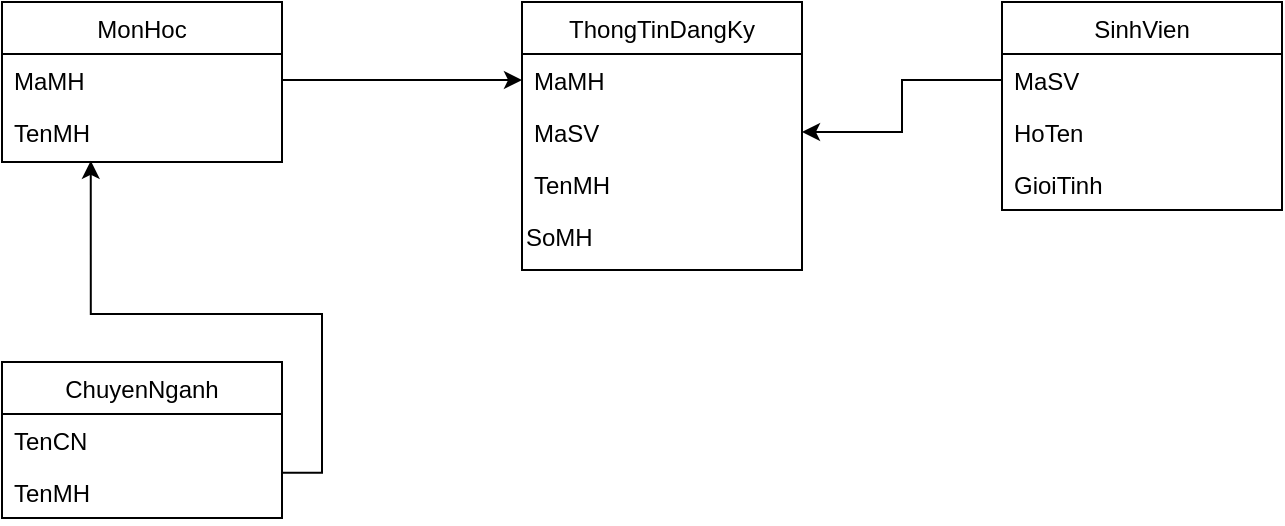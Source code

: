 <mxfile version="12.3.5" type="github" pages="1"><diagram id="nMs0GtOfPE8gf0RhGAXz" name="Page-1"><mxGraphModel dx="1038" dy="508" grid="1" gridSize="10" guides="1" tooltips="1" connect="1" arrows="1" fold="1" page="1" pageScale="1" pageWidth="827" pageHeight="1169" math="0" shadow="0"><root><mxCell id="0"/><mxCell id="1" parent="0"/><mxCell id="aKFG3AQNMljh7xkHOuxd-10" value="MonHoc" style="swimlane;fontStyle=0;childLayout=stackLayout;horizontal=1;startSize=26;fillColor=none;horizontalStack=0;resizeParent=1;resizeParentMax=0;resizeLast=0;collapsible=1;marginBottom=0;" vertex="1" parent="1"><mxGeometry x="20" y="50" width="140" height="80" as="geometry"/></mxCell><mxCell id="aKFG3AQNMljh7xkHOuxd-11" value="MaMH" style="text;strokeColor=none;fillColor=none;align=left;verticalAlign=top;spacingLeft=4;spacingRight=4;overflow=hidden;rotatable=0;points=[[0,0.5],[1,0.5]];portConstraint=eastwest;" vertex="1" parent="aKFG3AQNMljh7xkHOuxd-10"><mxGeometry y="26" width="140" height="26" as="geometry"/></mxCell><mxCell id="aKFG3AQNMljh7xkHOuxd-12" value="TenMH" style="text;strokeColor=none;fillColor=none;align=left;verticalAlign=top;spacingLeft=4;spacingRight=4;overflow=hidden;rotatable=0;points=[[0,0.5],[1,0.5]];portConstraint=eastwest;" vertex="1" parent="aKFG3AQNMljh7xkHOuxd-10"><mxGeometry y="52" width="140" height="28" as="geometry"/></mxCell><mxCell id="aKFG3AQNMljh7xkHOuxd-14" value="ThongTinDangKy" style="swimlane;fontStyle=0;childLayout=stackLayout;horizontal=1;startSize=26;fillColor=none;horizontalStack=0;resizeParent=1;resizeParentMax=0;resizeLast=0;collapsible=1;marginBottom=0;" vertex="1" parent="1"><mxGeometry x="280" y="50" width="140" height="134" as="geometry"/></mxCell><mxCell id="aKFG3AQNMljh7xkHOuxd-15" value="MaMH" style="text;strokeColor=none;fillColor=none;align=left;verticalAlign=top;spacingLeft=4;spacingRight=4;overflow=hidden;rotatable=0;points=[[0,0.5],[1,0.5]];portConstraint=eastwest;" vertex="1" parent="aKFG3AQNMljh7xkHOuxd-14"><mxGeometry y="26" width="140" height="26" as="geometry"/></mxCell><mxCell id="aKFG3AQNMljh7xkHOuxd-16" value="MaSV" style="text;strokeColor=none;fillColor=none;align=left;verticalAlign=top;spacingLeft=4;spacingRight=4;overflow=hidden;rotatable=0;points=[[0,0.5],[1,0.5]];portConstraint=eastwest;" vertex="1" parent="aKFG3AQNMljh7xkHOuxd-14"><mxGeometry y="52" width="140" height="26" as="geometry"/></mxCell><mxCell id="aKFG3AQNMljh7xkHOuxd-17" value="TenMH" style="text;strokeColor=none;fillColor=none;align=left;verticalAlign=top;spacingLeft=4;spacingRight=4;overflow=hidden;rotatable=0;points=[[0,0.5],[1,0.5]];portConstraint=eastwest;" vertex="1" parent="aKFG3AQNMljh7xkHOuxd-14"><mxGeometry y="78" width="140" height="26" as="geometry"/></mxCell><mxCell id="aKFG3AQNMljh7xkHOuxd-49" value="SoMH" style="text;html=1;" vertex="1" parent="aKFG3AQNMljh7xkHOuxd-14"><mxGeometry y="104" width="140" height="30" as="geometry"/></mxCell><mxCell id="aKFG3AQNMljh7xkHOuxd-36" style="edgeStyle=orthogonalEdgeStyle;rounded=0;orthogonalLoop=1;jettySize=auto;html=1;exitX=0;exitY=0.5;exitDx=0;exitDy=0;" edge="1" parent="1" source="aKFG3AQNMljh7xkHOuxd-21" target="aKFG3AQNMljh7xkHOuxd-16"><mxGeometry relative="1" as="geometry"/></mxCell><mxCell id="aKFG3AQNMljh7xkHOuxd-20" value="SinhVien" style="swimlane;fontStyle=0;childLayout=stackLayout;horizontal=1;startSize=26;fillColor=none;horizontalStack=0;resizeParent=1;resizeParentMax=0;resizeLast=0;collapsible=1;marginBottom=0;" vertex="1" parent="1"><mxGeometry x="520" y="50" width="140" height="104" as="geometry"/></mxCell><mxCell id="aKFG3AQNMljh7xkHOuxd-21" value="MaSV" style="text;strokeColor=none;fillColor=none;align=left;verticalAlign=top;spacingLeft=4;spacingRight=4;overflow=hidden;rotatable=0;points=[[0,0.5],[1,0.5]];portConstraint=eastwest;" vertex="1" parent="aKFG3AQNMljh7xkHOuxd-20"><mxGeometry y="26" width="140" height="26" as="geometry"/></mxCell><mxCell id="aKFG3AQNMljh7xkHOuxd-22" value="HoTen" style="text;strokeColor=none;fillColor=none;align=left;verticalAlign=top;spacingLeft=4;spacingRight=4;overflow=hidden;rotatable=0;points=[[0,0.5],[1,0.5]];portConstraint=eastwest;" vertex="1" parent="aKFG3AQNMljh7xkHOuxd-20"><mxGeometry y="52" width="140" height="26" as="geometry"/></mxCell><mxCell id="aKFG3AQNMljh7xkHOuxd-23" value="GioiTinh" style="text;strokeColor=none;fillColor=none;align=left;verticalAlign=top;spacingLeft=4;spacingRight=4;overflow=hidden;rotatable=0;points=[[0,0.5],[1,0.5]];portConstraint=eastwest;" vertex="1" parent="aKFG3AQNMljh7xkHOuxd-20"><mxGeometry y="78" width="140" height="26" as="geometry"/></mxCell><mxCell id="aKFG3AQNMljh7xkHOuxd-37" style="edgeStyle=orthogonalEdgeStyle;rounded=0;orthogonalLoop=1;jettySize=auto;html=1;exitX=0.997;exitY=0.131;exitDx=0;exitDy=0;entryX=0.317;entryY=0.979;entryDx=0;entryDy=0;exitPerimeter=0;entryPerimeter=0;" edge="1" parent="1" source="aKFG3AQNMljh7xkHOuxd-26" target="aKFG3AQNMljh7xkHOuxd-12"><mxGeometry relative="1" as="geometry"/></mxCell><mxCell id="aKFG3AQNMljh7xkHOuxd-24" value="ChuyenNganh" style="swimlane;fontStyle=0;childLayout=stackLayout;horizontal=1;startSize=26;fillColor=none;horizontalStack=0;resizeParent=1;resizeParentMax=0;resizeLast=0;collapsible=1;marginBottom=0;" vertex="1" parent="1"><mxGeometry x="20" y="230" width="140" height="78" as="geometry"/></mxCell><mxCell id="aKFG3AQNMljh7xkHOuxd-25" value="TenCN" style="text;strokeColor=none;fillColor=none;align=left;verticalAlign=top;spacingLeft=4;spacingRight=4;overflow=hidden;rotatable=0;points=[[0,0.5],[1,0.5]];portConstraint=eastwest;" vertex="1" parent="aKFG3AQNMljh7xkHOuxd-24"><mxGeometry y="26" width="140" height="26" as="geometry"/></mxCell><mxCell id="aKFG3AQNMljh7xkHOuxd-26" value="TenMH" style="text;strokeColor=none;fillColor=none;align=left;verticalAlign=top;spacingLeft=4;spacingRight=4;overflow=hidden;rotatable=0;points=[[0,0.5],[1,0.5]];portConstraint=eastwest;" vertex="1" parent="aKFG3AQNMljh7xkHOuxd-24"><mxGeometry y="52" width="140" height="26" as="geometry"/></mxCell><mxCell id="aKFG3AQNMljh7xkHOuxd-38" style="edgeStyle=orthogonalEdgeStyle;rounded=0;orthogonalLoop=1;jettySize=auto;html=1;exitX=1;exitY=0.5;exitDx=0;exitDy=0;entryX=0;entryY=0.5;entryDx=0;entryDy=0;" edge="1" parent="1" source="aKFG3AQNMljh7xkHOuxd-11" target="aKFG3AQNMljh7xkHOuxd-15"><mxGeometry relative="1" as="geometry"/></mxCell></root></mxGraphModel></diagram></mxfile>
